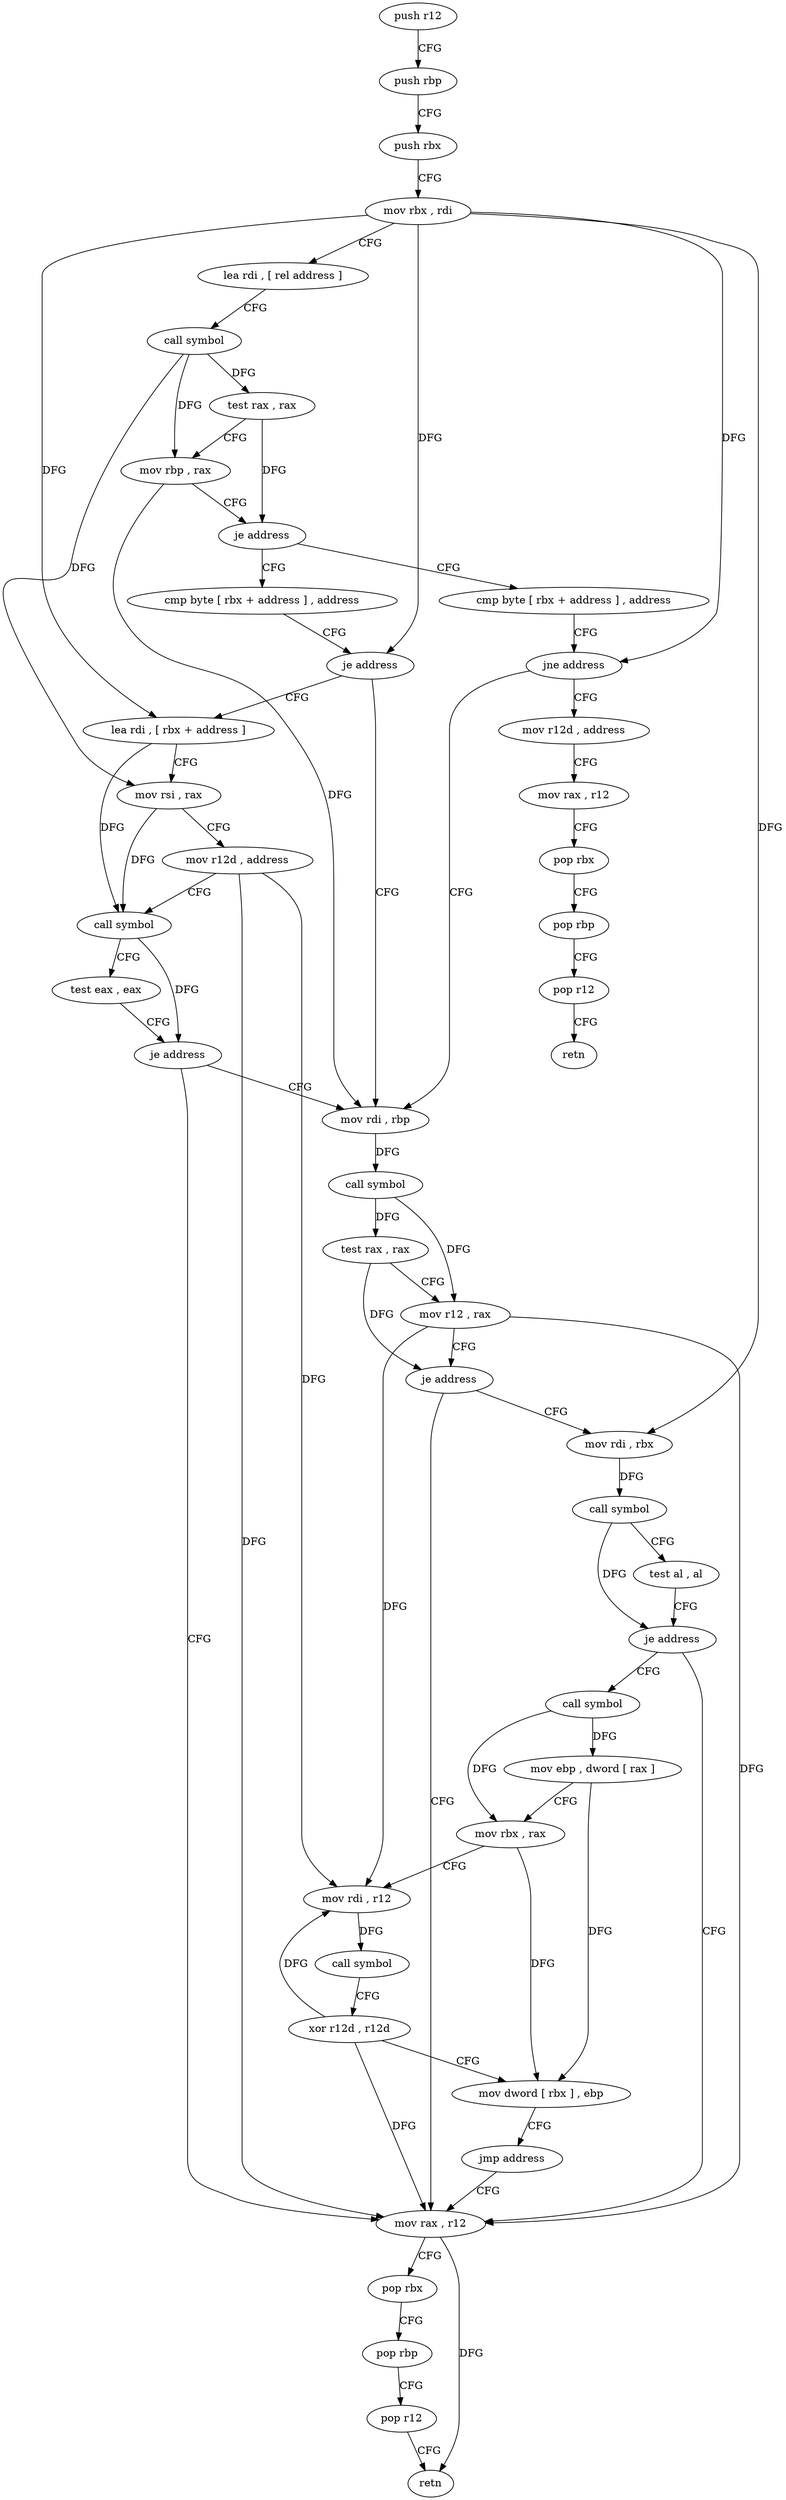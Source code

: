 digraph "func" {
"279472" [label = "push r12" ]
"279474" [label = "push rbp" ]
"279475" [label = "push rbx" ]
"279476" [label = "mov rbx , rdi" ]
"279479" [label = "lea rdi , [ rel address ]" ]
"279486" [label = "call symbol" ]
"279491" [label = "test rax , rax" ]
"279494" [label = "mov rbp , rax" ]
"279497" [label = "je address" ]
"279568" [label = "cmp byte [ rbx + address ] , address" ]
"279499" [label = "cmp byte [ rbx + address ] , address" ]
"279572" [label = "jne address" ]
"279527" [label = "mov rdi , rbp" ]
"279574" [label = "mov r12d , address" ]
"279503" [label = "je address" ]
"279505" [label = "lea rdi , [ rbx + address ]" ]
"279530" [label = "call symbol" ]
"279535" [label = "test rax , rax" ]
"279538" [label = "mov r12 , rax" ]
"279541" [label = "je address" ]
"279555" [label = "mov rax , r12" ]
"279543" [label = "mov rdi , rbx" ]
"279580" [label = "mov rax , r12" ]
"279583" [label = "pop rbx" ]
"279584" [label = "pop rbp" ]
"279585" [label = "pop r12" ]
"279587" [label = "retn" ]
"279509" [label = "mov rsi , rax" ]
"279512" [label = "mov r12d , address" ]
"279518" [label = "call symbol" ]
"279523" [label = "test eax , eax" ]
"279525" [label = "je address" ]
"279558" [label = "pop rbx" ]
"279559" [label = "pop rbp" ]
"279560" [label = "pop r12" ]
"279562" [label = "retn" ]
"279546" [label = "call symbol" ]
"279551" [label = "test al , al" ]
"279553" [label = "je address" ]
"279592" [label = "call symbol" ]
"279597" [label = "mov ebp , dword [ rax ]" ]
"279599" [label = "mov rbx , rax" ]
"279602" [label = "mov rdi , r12" ]
"279605" [label = "call symbol" ]
"279610" [label = "xor r12d , r12d" ]
"279613" [label = "mov dword [ rbx ] , ebp" ]
"279615" [label = "jmp address" ]
"279472" -> "279474" [ label = "CFG" ]
"279474" -> "279475" [ label = "CFG" ]
"279475" -> "279476" [ label = "CFG" ]
"279476" -> "279479" [ label = "CFG" ]
"279476" -> "279572" [ label = "DFG" ]
"279476" -> "279503" [ label = "DFG" ]
"279476" -> "279505" [ label = "DFG" ]
"279476" -> "279543" [ label = "DFG" ]
"279479" -> "279486" [ label = "CFG" ]
"279486" -> "279491" [ label = "DFG" ]
"279486" -> "279494" [ label = "DFG" ]
"279486" -> "279509" [ label = "DFG" ]
"279491" -> "279494" [ label = "CFG" ]
"279491" -> "279497" [ label = "DFG" ]
"279494" -> "279497" [ label = "CFG" ]
"279494" -> "279527" [ label = "DFG" ]
"279497" -> "279568" [ label = "CFG" ]
"279497" -> "279499" [ label = "CFG" ]
"279568" -> "279572" [ label = "CFG" ]
"279499" -> "279503" [ label = "CFG" ]
"279572" -> "279527" [ label = "CFG" ]
"279572" -> "279574" [ label = "CFG" ]
"279527" -> "279530" [ label = "DFG" ]
"279574" -> "279580" [ label = "CFG" ]
"279503" -> "279527" [ label = "CFG" ]
"279503" -> "279505" [ label = "CFG" ]
"279505" -> "279509" [ label = "CFG" ]
"279505" -> "279518" [ label = "DFG" ]
"279530" -> "279535" [ label = "DFG" ]
"279530" -> "279538" [ label = "DFG" ]
"279535" -> "279538" [ label = "CFG" ]
"279535" -> "279541" [ label = "DFG" ]
"279538" -> "279541" [ label = "CFG" ]
"279538" -> "279555" [ label = "DFG" ]
"279538" -> "279602" [ label = "DFG" ]
"279541" -> "279555" [ label = "CFG" ]
"279541" -> "279543" [ label = "CFG" ]
"279555" -> "279558" [ label = "CFG" ]
"279555" -> "279562" [ label = "DFG" ]
"279543" -> "279546" [ label = "DFG" ]
"279580" -> "279583" [ label = "CFG" ]
"279583" -> "279584" [ label = "CFG" ]
"279584" -> "279585" [ label = "CFG" ]
"279585" -> "279587" [ label = "CFG" ]
"279509" -> "279512" [ label = "CFG" ]
"279509" -> "279518" [ label = "DFG" ]
"279512" -> "279518" [ label = "CFG" ]
"279512" -> "279555" [ label = "DFG" ]
"279512" -> "279602" [ label = "DFG" ]
"279518" -> "279523" [ label = "CFG" ]
"279518" -> "279525" [ label = "DFG" ]
"279523" -> "279525" [ label = "CFG" ]
"279525" -> "279555" [ label = "CFG" ]
"279525" -> "279527" [ label = "CFG" ]
"279558" -> "279559" [ label = "CFG" ]
"279559" -> "279560" [ label = "CFG" ]
"279560" -> "279562" [ label = "CFG" ]
"279546" -> "279551" [ label = "CFG" ]
"279546" -> "279553" [ label = "DFG" ]
"279551" -> "279553" [ label = "CFG" ]
"279553" -> "279592" [ label = "CFG" ]
"279553" -> "279555" [ label = "CFG" ]
"279592" -> "279597" [ label = "DFG" ]
"279592" -> "279599" [ label = "DFG" ]
"279597" -> "279599" [ label = "CFG" ]
"279597" -> "279613" [ label = "DFG" ]
"279599" -> "279602" [ label = "CFG" ]
"279599" -> "279613" [ label = "DFG" ]
"279602" -> "279605" [ label = "DFG" ]
"279605" -> "279610" [ label = "CFG" ]
"279610" -> "279613" [ label = "CFG" ]
"279610" -> "279555" [ label = "DFG" ]
"279610" -> "279602" [ label = "DFG" ]
"279613" -> "279615" [ label = "CFG" ]
"279615" -> "279555" [ label = "CFG" ]
}
